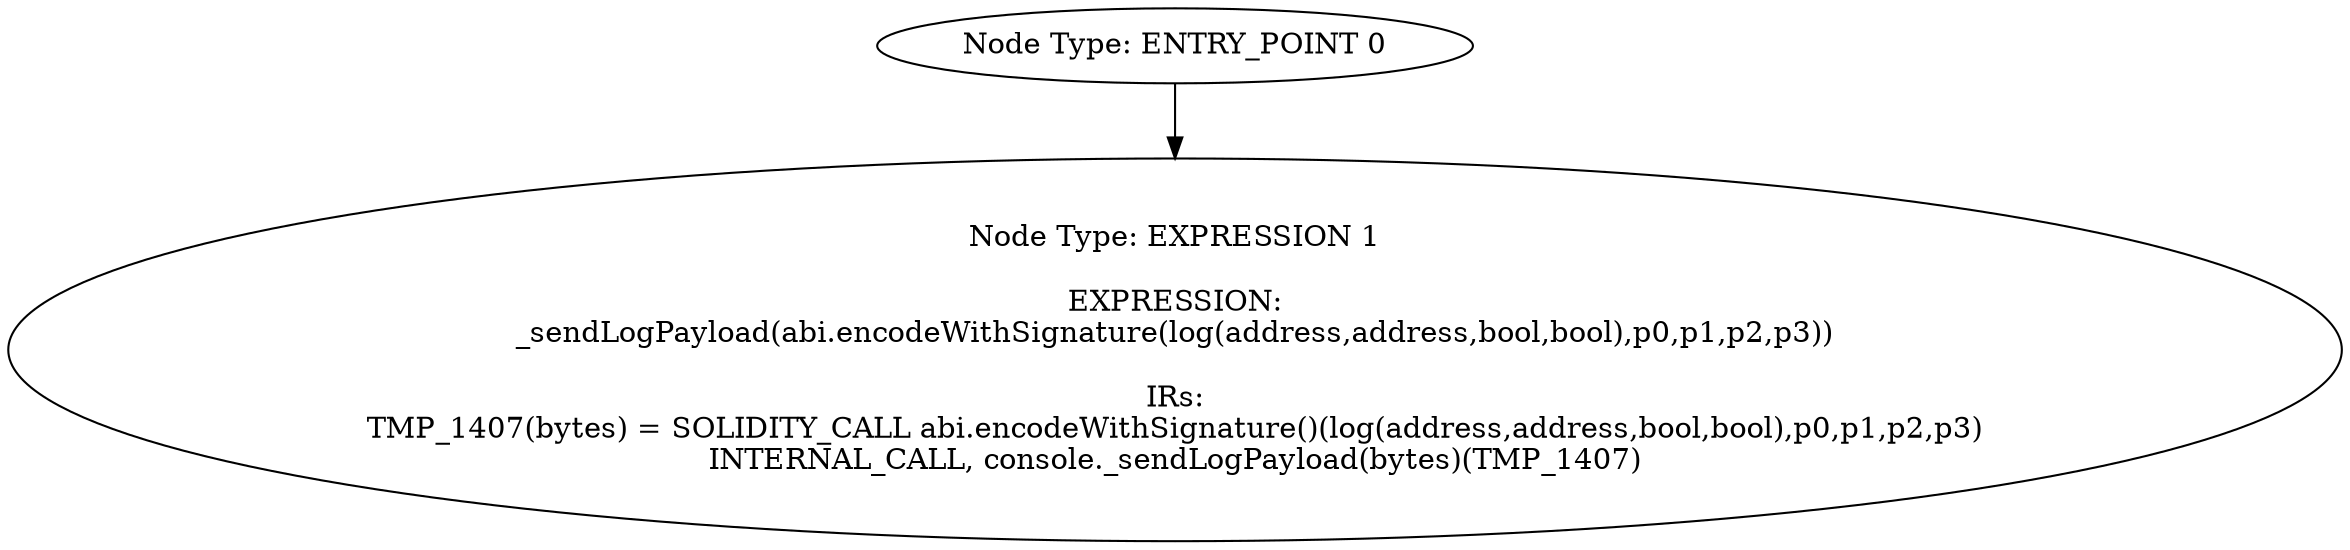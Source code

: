 digraph{
0[label="Node Type: ENTRY_POINT 0
"];
0->1;
1[label="Node Type: EXPRESSION 1

EXPRESSION:
_sendLogPayload(abi.encodeWithSignature(log(address,address,bool,bool),p0,p1,p2,p3))

IRs:
TMP_1407(bytes) = SOLIDITY_CALL abi.encodeWithSignature()(log(address,address,bool,bool),p0,p1,p2,p3)
INTERNAL_CALL, console._sendLogPayload(bytes)(TMP_1407)"];
}
